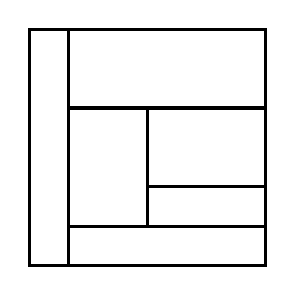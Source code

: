 \begin{tikzpicture}[very thick, scale=.5]
    \draw (0,0) rectangle (1,6);
    \draw (1,4) rectangle (6,6);
    \draw (1,1) rectangle (3,4);
    \draw (3,2) rectangle (6,4);
    \draw (3,1) rectangle (6,2);
    \draw (1,0) rectangle (6,1);
\end{tikzpicture}
